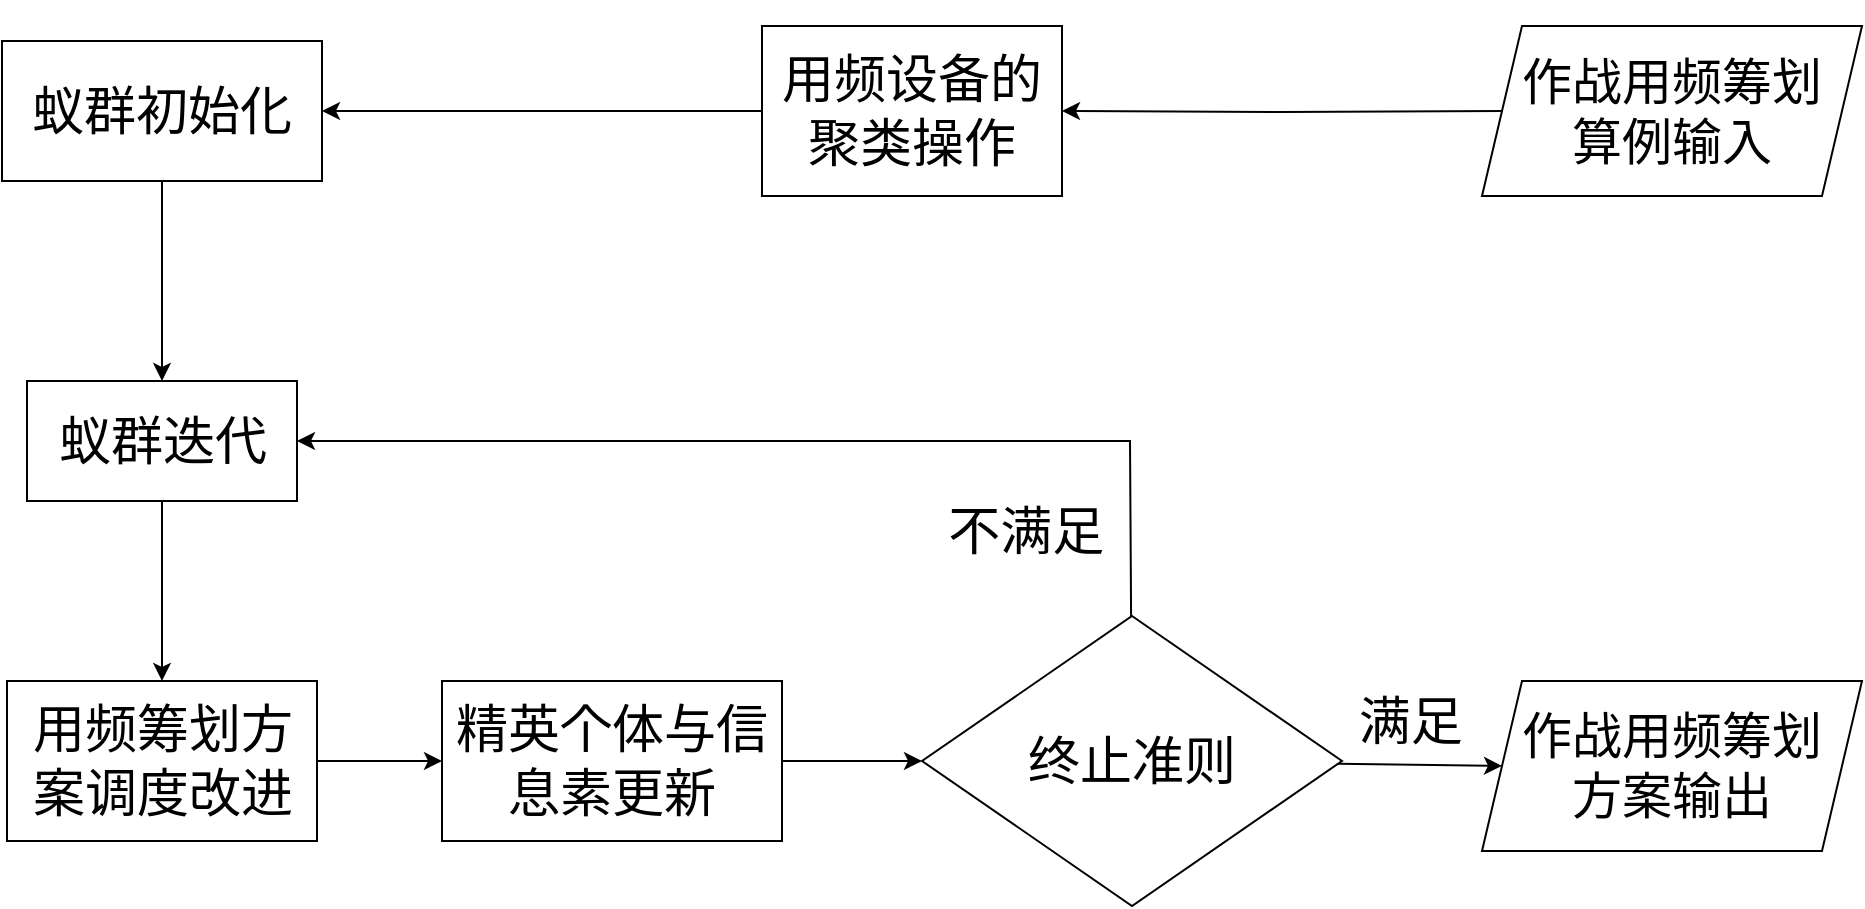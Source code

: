 <mxfile version="15.5.6" type="github">
  <diagram id="FFt84hnDlbXeYh4UH9vT" name="Page-1">
    <mxGraphModel dx="1384" dy="355" grid="1" gridSize="10" guides="1" tooltips="1" connect="1" arrows="1" fold="1" page="0" pageScale="1" pageWidth="850" pageHeight="1100" math="0" shadow="0">
      <root>
        <mxCell id="0" />
        <mxCell id="1" parent="0" />
        <mxCell id="9fBGfOxuFb9S7JFeY_Ib-10" style="edgeStyle=orthogonalEdgeStyle;rounded=0;orthogonalLoop=1;jettySize=auto;html=1;entryX=1;entryY=0.5;entryDx=0;entryDy=0;" parent="1" source="9fBGfOxuFb9S7JFeY_Ib-1" target="9fBGfOxuFb9S7JFeY_Ib-2" edge="1">
          <mxGeometry relative="1" as="geometry" />
        </mxCell>
        <mxCell id="9fBGfOxuFb9S7JFeY_Ib-1" value="&lt;div align=&quot;center&quot;&gt;&lt;pre&gt;&lt;font style=&quot;font-size: 26px&quot;&gt;用频设备的&lt;br&gt;&lt;/font&gt;&lt;font style=&quot;font-size: 26px&quot;&gt;  聚类操作  &lt;/font&gt;&lt;/pre&gt;&lt;/div&gt;" style="rounded=0;whiteSpace=wrap;html=1;align=center;" parent="1" vertex="1">
          <mxGeometry x="570" y="735" width="150" height="85" as="geometry" />
        </mxCell>
        <mxCell id="9fBGfOxuFb9S7JFeY_Ib-11" style="edgeStyle=orthogonalEdgeStyle;rounded=0;orthogonalLoop=1;jettySize=auto;html=1;entryX=0.5;entryY=0;entryDx=0;entryDy=0;" parent="1" source="9fBGfOxuFb9S7JFeY_Ib-2" target="9fBGfOxuFb9S7JFeY_Ib-3" edge="1">
          <mxGeometry relative="1" as="geometry" />
        </mxCell>
        <mxCell id="9fBGfOxuFb9S7JFeY_Ib-2" value="&lt;div align=&quot;center&quot;&gt;&lt;pre&gt;&lt;font style=&quot;font-size: 26px&quot;&gt; 蚁群初始化 &lt;/font&gt;&lt;/pre&gt;&lt;/div&gt;" style="rounded=0;whiteSpace=wrap;html=1;align=center;" parent="1" vertex="1">
          <mxGeometry x="190" y="742.5" width="160" height="70" as="geometry" />
        </mxCell>
        <mxCell id="9fBGfOxuFb9S7JFeY_Ib-12" style="edgeStyle=orthogonalEdgeStyle;rounded=0;orthogonalLoop=1;jettySize=auto;html=1;entryX=0.5;entryY=0;entryDx=0;entryDy=0;" parent="1" source="9fBGfOxuFb9S7JFeY_Ib-3" target="9fBGfOxuFb9S7JFeY_Ib-4" edge="1">
          <mxGeometry relative="1" as="geometry" />
        </mxCell>
        <mxCell id="9fBGfOxuFb9S7JFeY_Ib-3" value="&lt;pre&gt;&lt;font style=&quot;font-size: 26px&quot;&gt; 蚁群迭代 &lt;/font&gt;&lt;/pre&gt;" style="rounded=0;whiteSpace=wrap;html=1;" parent="1" vertex="1">
          <mxGeometry x="202.5" y="912.5" width="135" height="60" as="geometry" />
        </mxCell>
        <mxCell id="9fBGfOxuFb9S7JFeY_Ib-27" value="" style="edgeStyle=none;rounded=0;orthogonalLoop=1;jettySize=auto;html=1;" parent="1" source="9fBGfOxuFb9S7JFeY_Ib-4" target="9fBGfOxuFb9S7JFeY_Ib-5" edge="1">
          <mxGeometry relative="1" as="geometry" />
        </mxCell>
        <mxCell id="9fBGfOxuFb9S7JFeY_Ib-4" value="&lt;pre&gt;&lt;font style=&quot;font-size: 26px&quot;&gt;用频筹划方&lt;br&gt; 案调度改进 &lt;/font&gt;&lt;/pre&gt;" style="rounded=0;whiteSpace=wrap;html=1;" parent="1" vertex="1">
          <mxGeometry x="192.5" y="1062.5" width="155" height="80" as="geometry" />
        </mxCell>
        <mxCell id="9fBGfOxuFb9S7JFeY_Ib-26" value="" style="edgeStyle=none;rounded=0;orthogonalLoop=1;jettySize=auto;html=1;entryX=0;entryY=0.5;entryDx=0;entryDy=0;entryPerimeter=0;" parent="1" source="9fBGfOxuFb9S7JFeY_Ib-5" target="9fBGfOxuFb9S7JFeY_Ib-5" edge="1">
          <mxGeometry relative="1" as="geometry" />
        </mxCell>
        <mxCell id="9fBGfOxuFb9S7JFeY_Ib-28" style="edgeStyle=none;rounded=0;orthogonalLoop=1;jettySize=auto;html=1;entryX=0;entryY=0.5;entryDx=0;entryDy=0;" parent="1" source="9fBGfOxuFb9S7JFeY_Ib-5" target="9fBGfOxuFb9S7JFeY_Ib-6" edge="1">
          <mxGeometry relative="1" as="geometry" />
        </mxCell>
        <mxCell id="9fBGfOxuFb9S7JFeY_Ib-5" value="&lt;pre&gt;&lt;font style=&quot;font-size: 26px&quot;&gt;精英个体与信&lt;br&gt; 息素更新 &lt;/font&gt;&lt;/pre&gt;" style="rounded=0;whiteSpace=wrap;html=1;" parent="1" vertex="1">
          <mxGeometry x="410" y="1062.5" width="170" height="80" as="geometry" />
        </mxCell>
        <mxCell id="9fBGfOxuFb9S7JFeY_Ib-29" style="edgeStyle=none;rounded=0;orthogonalLoop=1;jettySize=auto;html=1;entryX=0;entryY=0.5;entryDx=0;entryDy=0;" parent="1" source="9fBGfOxuFb9S7JFeY_Ib-6" edge="1" target="KPqvEHJp3fm4QqT46xJP-4">
          <mxGeometry relative="1" as="geometry">
            <mxPoint x="950" y="1102.5" as="targetPoint" />
          </mxGeometry>
        </mxCell>
        <mxCell id="9fBGfOxuFb9S7JFeY_Ib-30" style="edgeStyle=none;rounded=0;orthogonalLoop=1;jettySize=auto;html=1;entryX=1;entryY=0.5;entryDx=0;entryDy=0;" parent="1" source="9fBGfOxuFb9S7JFeY_Ib-6" target="9fBGfOxuFb9S7JFeY_Ib-3" edge="1">
          <mxGeometry relative="1" as="geometry">
            <mxPoint x="340" y="962.5" as="targetPoint" />
            <Array as="points">
              <mxPoint x="754" y="942.5" />
            </Array>
          </mxGeometry>
        </mxCell>
        <mxCell id="9fBGfOxuFb9S7JFeY_Ib-6" value="&lt;div align=&quot;center&quot;&gt;&lt;pre&gt;&lt;font style=&quot;font-size: 26px&quot;&gt;  终止准则  &lt;/font&gt;&lt;/pre&gt;&lt;/div&gt;" style="rhombus;whiteSpace=wrap;html=1;rounded=0;align=center;" parent="1" vertex="1">
          <mxGeometry x="650" y="1030" width="210" height="145" as="geometry" />
        </mxCell>
        <mxCell id="9fBGfOxuFb9S7JFeY_Ib-17" value="&lt;pre&gt;&lt;font style=&quot;font-size: 26px&quot;&gt;不满足 &lt;/font&gt;&lt;/pre&gt;" style="text;html=1;strokeColor=none;fillColor=none;align=center;verticalAlign=middle;whiteSpace=wrap;rounded=0;" parent="1" vertex="1">
          <mxGeometry x="620" y="927.5" width="180" height="120" as="geometry" />
        </mxCell>
        <mxCell id="9fBGfOxuFb9S7JFeY_Ib-18" value="&lt;pre&gt;&lt;font style=&quot;font-size: 26px&quot;&gt;满足  &lt;/font&gt;&lt;/pre&gt;" style="text;html=1;strokeColor=none;fillColor=none;align=center;verticalAlign=middle;whiteSpace=wrap;rounded=0;" parent="1" vertex="1">
          <mxGeometry x="820" y="1022.5" width="180" height="120" as="geometry" />
        </mxCell>
        <mxCell id="FyRv9AyF-gEa4g3onxIG-5" style="edgeStyle=orthogonalEdgeStyle;rounded=0;orthogonalLoop=1;jettySize=auto;html=1;entryX=1;entryY=0.5;entryDx=0;entryDy=0;" parent="1" target="9fBGfOxuFb9S7JFeY_Ib-1" edge="1">
          <mxGeometry relative="1" as="geometry">
            <mxPoint x="940" y="777.5" as="sourcePoint" />
          </mxGeometry>
        </mxCell>
        <mxCell id="KPqvEHJp3fm4QqT46xJP-2" value="&lt;div style=&quot;font-size: 25px&quot;&gt;&lt;pre&gt;&lt;font style=&quot;font-size: 25px&quot;&gt;作战用频筹划&lt;br&gt;算例输入&lt;/font&gt;&lt;/pre&gt;&lt;/div&gt;" style="shape=parallelogram;perimeter=parallelogramPerimeter;whiteSpace=wrap;html=1;fixedSize=1;" vertex="1" parent="1">
          <mxGeometry x="930" y="735" width="190" height="85" as="geometry" />
        </mxCell>
        <mxCell id="KPqvEHJp3fm4QqT46xJP-4" value="&lt;div style=&quot;font-size: 25px&quot;&gt;&lt;pre&gt;&lt;font style=&quot;font-size: 25px&quot;&gt;作战用频筹划&lt;br&gt;方案输出&lt;/font&gt;&lt;/pre&gt;&lt;/div&gt;" style="shape=parallelogram;perimeter=parallelogramPerimeter;whiteSpace=wrap;html=1;fixedSize=1;" vertex="1" parent="1">
          <mxGeometry x="930" y="1062.5" width="190" height="85" as="geometry" />
        </mxCell>
      </root>
    </mxGraphModel>
  </diagram>
</mxfile>
